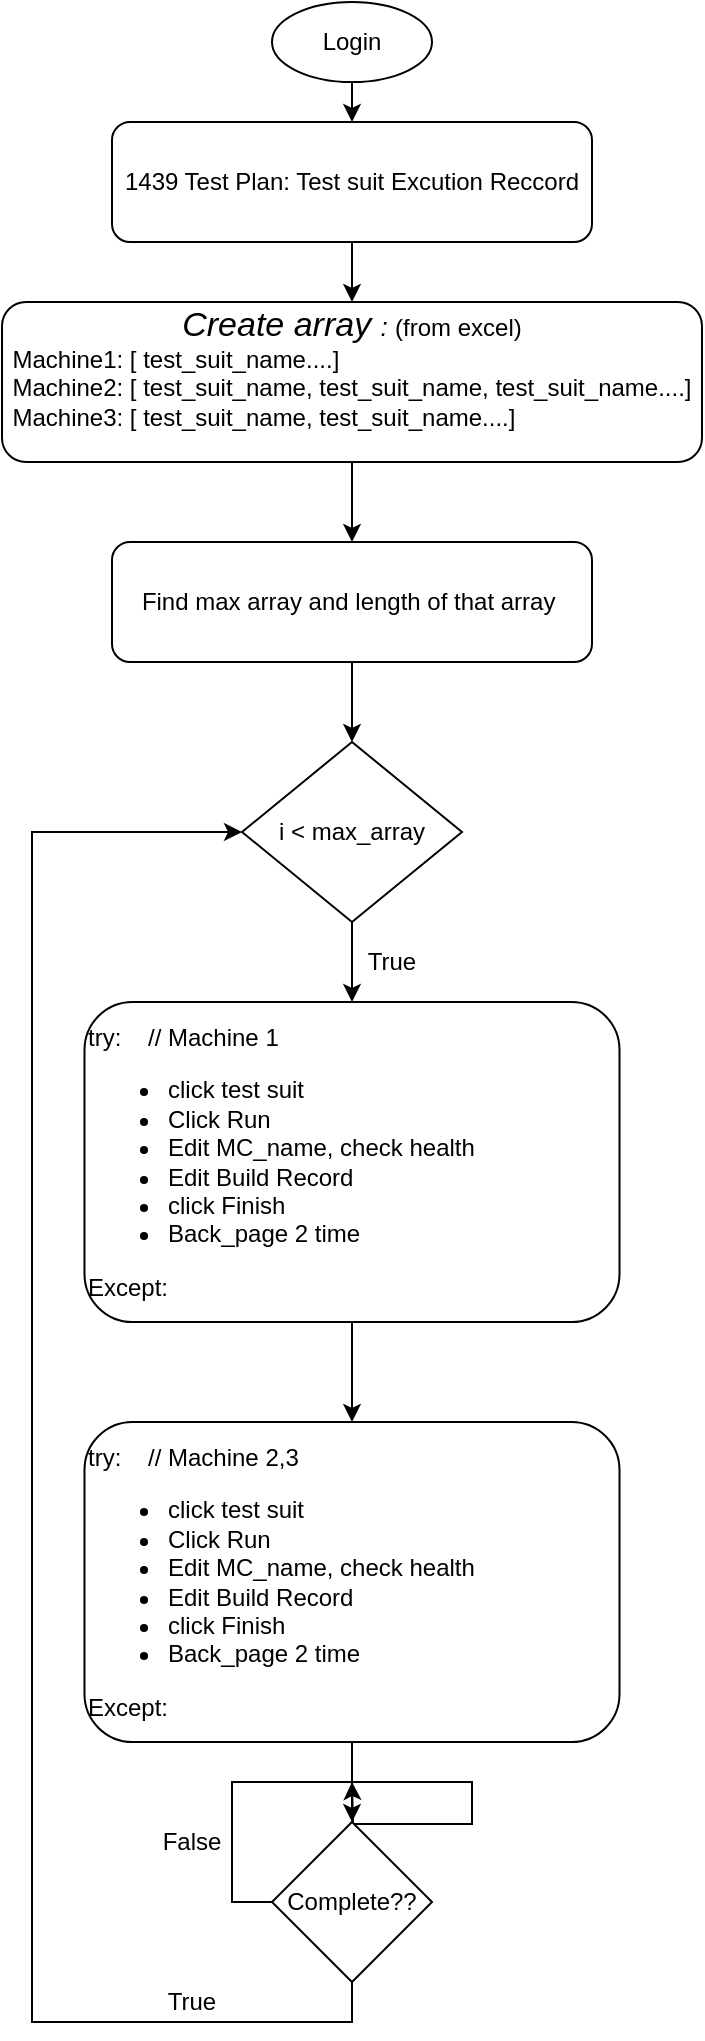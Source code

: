 <mxfile version="13.4.9" type="github">
  <diagram id="7Fbh6fIKc5O3zmgyXtaW" name="Page-1">
    <mxGraphModel dx="1422" dy="762" grid="1" gridSize="10" guides="1" tooltips="1" connect="1" arrows="1" fold="1" page="1" pageScale="1" pageWidth="850" pageHeight="1100" math="0" shadow="0">
      <root>
        <mxCell id="0" />
        <mxCell id="1" parent="0" />
        <mxCell id="Zy0Il-Xh47oTYpSzpsB1-18" style="edgeStyle=orthogonalEdgeStyle;rounded=0;orthogonalLoop=1;jettySize=auto;html=1;exitX=0.5;exitY=1;exitDx=0;exitDy=0;entryX=0.5;entryY=0;entryDx=0;entryDy=0;" edge="1" parent="1" source="Zy0Il-Xh47oTYpSzpsB1-9" target="Zy0Il-Xh47oTYpSzpsB1-10">
          <mxGeometry relative="1" as="geometry" />
        </mxCell>
        <mxCell id="Zy0Il-Xh47oTYpSzpsB1-9" value="&lt;span&gt;i &amp;lt; max_array&lt;/span&gt;" style="rhombus;whiteSpace=wrap;html=1;" vertex="1" parent="1">
          <mxGeometry x="125" y="370" width="110" height="90" as="geometry" />
        </mxCell>
        <mxCell id="Zy0Il-Xh47oTYpSzpsB1-19" style="edgeStyle=orthogonalEdgeStyle;rounded=0;orthogonalLoop=1;jettySize=auto;html=1;exitX=0.5;exitY=1;exitDx=0;exitDy=0;entryX=0.5;entryY=0;entryDx=0;entryDy=0;" edge="1" parent="1" source="Zy0Il-Xh47oTYpSzpsB1-10" target="Zy0Il-Xh47oTYpSzpsB1-11">
          <mxGeometry relative="1" as="geometry" />
        </mxCell>
        <mxCell id="Zy0Il-Xh47oTYpSzpsB1-10" value="try:&amp;nbsp; &amp;nbsp; // Machine 1&lt;br&gt;&lt;ul&gt;&lt;li&gt;click test suit&lt;/li&gt;&lt;li&gt;Click Run&lt;/li&gt;&lt;li&gt;Edit MC_name, check health&lt;/li&gt;&lt;li&gt;Edit Build Record&lt;/li&gt;&lt;li&gt;click Finish&lt;/li&gt;&lt;li&gt;Back_page 2 time&lt;/li&gt;&lt;/ul&gt;Except:&amp;nbsp;" style="rounded=1;whiteSpace=wrap;html=1;align=left;" vertex="1" parent="1">
          <mxGeometry x="46.25" y="500" width="267.5" height="160" as="geometry" />
        </mxCell>
        <mxCell id="Zy0Il-Xh47oTYpSzpsB1-20" style="edgeStyle=orthogonalEdgeStyle;rounded=0;orthogonalLoop=1;jettySize=auto;html=1;exitX=0.5;exitY=1;exitDx=0;exitDy=0;entryX=0.5;entryY=0;entryDx=0;entryDy=0;" edge="1" parent="1" source="Zy0Il-Xh47oTYpSzpsB1-11" target="Zy0Il-Xh47oTYpSzpsB1-13">
          <mxGeometry relative="1" as="geometry" />
        </mxCell>
        <mxCell id="Zy0Il-Xh47oTYpSzpsB1-11" value="try:&amp;nbsp; &amp;nbsp; // Machine 2,3&lt;br&gt;&lt;ul&gt;&lt;li&gt;click test suit&lt;/li&gt;&lt;li&gt;Click Run&lt;/li&gt;&lt;li&gt;Edit MC_name, check health&lt;/li&gt;&lt;li&gt;Edit Build Record&lt;/li&gt;&lt;li&gt;click Finish&lt;/li&gt;&lt;li&gt;Back_page 2 time&lt;/li&gt;&lt;/ul&gt;Except:&amp;nbsp;" style="rounded=1;whiteSpace=wrap;html=1;align=left;" vertex="1" parent="1">
          <mxGeometry x="46.25" y="710" width="267.5" height="160" as="geometry" />
        </mxCell>
        <mxCell id="Zy0Il-Xh47oTYpSzpsB1-24" style="edgeStyle=orthogonalEdgeStyle;rounded=0;orthogonalLoop=1;jettySize=auto;html=1;exitX=0;exitY=0.5;exitDx=0;exitDy=0;" edge="1" parent="1" source="Zy0Il-Xh47oTYpSzpsB1-13">
          <mxGeometry relative="1" as="geometry">
            <mxPoint x="180" y="890" as="targetPoint" />
          </mxGeometry>
        </mxCell>
        <mxCell id="Zy0Il-Xh47oTYpSzpsB1-27" style="edgeStyle=orthogonalEdgeStyle;rounded=0;orthogonalLoop=1;jettySize=auto;html=1;exitX=0.5;exitY=1;exitDx=0;exitDy=0;entryX=0;entryY=0.5;entryDx=0;entryDy=0;" edge="1" parent="1" source="Zy0Il-Xh47oTYpSzpsB1-13" target="Zy0Il-Xh47oTYpSzpsB1-9">
          <mxGeometry relative="1" as="geometry">
            <Array as="points">
              <mxPoint x="180" y="1010" />
              <mxPoint x="20" y="1010" />
              <mxPoint x="20" y="415" />
            </Array>
          </mxGeometry>
        </mxCell>
        <mxCell id="Zy0Il-Xh47oTYpSzpsB1-13" value="Complete??" style="rhombus;whiteSpace=wrap;html=1;" vertex="1" parent="1">
          <mxGeometry x="140" y="910" width="80" height="80" as="geometry" />
        </mxCell>
        <mxCell id="Zy0Il-Xh47oTYpSzpsB1-22" value="False" style="text;html=1;strokeColor=none;fillColor=none;align=center;verticalAlign=middle;whiteSpace=wrap;rounded=0;" vertex="1" parent="1">
          <mxGeometry x="80" y="910" width="40" height="20" as="geometry" />
        </mxCell>
        <mxCell id="Zy0Il-Xh47oTYpSzpsB1-26" value="True" style="text;html=1;strokeColor=none;fillColor=none;align=center;verticalAlign=middle;whiteSpace=wrap;rounded=0;" vertex="1" parent="1">
          <mxGeometry x="80" y="990" width="40" height="20" as="geometry" />
        </mxCell>
        <mxCell id="Zy0Il-Xh47oTYpSzpsB1-35" style="edgeStyle=orthogonalEdgeStyle;rounded=0;orthogonalLoop=1;jettySize=auto;html=1;exitX=0.5;exitY=1;exitDx=0;exitDy=0;entryX=0.5;entryY=0;entryDx=0;entryDy=0;" edge="1" parent="1" source="Zy0Il-Xh47oTYpSzpsB1-28" target="Zy0Il-Xh47oTYpSzpsB1-9">
          <mxGeometry relative="1" as="geometry" />
        </mxCell>
        <mxCell id="Zy0Il-Xh47oTYpSzpsB1-28" value="&lt;span&gt;Find max array and length of that array&amp;nbsp;&lt;/span&gt;" style="rounded=1;whiteSpace=wrap;html=1;" vertex="1" parent="1">
          <mxGeometry x="60" y="270" width="240" height="60" as="geometry" />
        </mxCell>
        <mxCell id="Zy0Il-Xh47oTYpSzpsB1-33" style="edgeStyle=orthogonalEdgeStyle;rounded=0;orthogonalLoop=1;jettySize=auto;html=1;exitX=0.5;exitY=1;exitDx=0;exitDy=0;entryX=0.5;entryY=0;entryDx=0;entryDy=0;" edge="1" parent="1" source="Zy0Il-Xh47oTYpSzpsB1-29" target="Zy0Il-Xh47oTYpSzpsB1-30">
          <mxGeometry relative="1" as="geometry" />
        </mxCell>
        <mxCell id="Zy0Il-Xh47oTYpSzpsB1-29" value="&lt;span&gt;1439 Test Plan: Test suit Excution Reccord&lt;/span&gt;" style="rounded=1;whiteSpace=wrap;html=1;" vertex="1" parent="1">
          <mxGeometry x="60" y="60" width="240" height="60" as="geometry" />
        </mxCell>
        <mxCell id="Zy0Il-Xh47oTYpSzpsB1-34" style="edgeStyle=orthogonalEdgeStyle;rounded=0;orthogonalLoop=1;jettySize=auto;html=1;exitX=0.5;exitY=1;exitDx=0;exitDy=0;entryX=0.5;entryY=0;entryDx=0;entryDy=0;" edge="1" parent="1" source="Zy0Il-Xh47oTYpSzpsB1-30" target="Zy0Il-Xh47oTYpSzpsB1-28">
          <mxGeometry relative="1" as="geometry" />
        </mxCell>
        <mxCell id="Zy0Il-Xh47oTYpSzpsB1-30" value="&lt;i&gt;&lt;font style=&quot;font-size: 17px&quot;&gt;Create array&amp;nbsp;&lt;/font&gt;&lt;span style=&quot;font-size: 13px&quot;&gt;:&amp;nbsp;&lt;/span&gt;&lt;/i&gt;&lt;span&gt;(from excel)&lt;/span&gt;&lt;br&gt;&lt;div style=&quot;text-align: left&quot;&gt;&lt;font style=&quot;font-size: 12px&quot;&gt;Machine1: [ test_suit_name....]&lt;/font&gt;&lt;/div&gt;&lt;div style=&quot;text-align: left&quot;&gt;Machine2: [ test_suit_name, test_suit_name, test_suit_name....]&lt;/div&gt;&lt;div style=&quot;text-align: left&quot;&gt;Machine3: [ test_suit_name, test_suit_name....]&lt;/div&gt;&lt;span&gt;&amp;nbsp;&lt;/span&gt;" style="rounded=1;whiteSpace=wrap;html=1;" vertex="1" parent="1">
          <mxGeometry x="5" y="150" width="350" height="80" as="geometry" />
        </mxCell>
        <mxCell id="Zy0Il-Xh47oTYpSzpsB1-32" style="edgeStyle=orthogonalEdgeStyle;rounded=0;orthogonalLoop=1;jettySize=auto;html=1;exitX=0.5;exitY=1;exitDx=0;exitDy=0;entryX=0.5;entryY=0;entryDx=0;entryDy=0;" edge="1" parent="1" source="Zy0Il-Xh47oTYpSzpsB1-31" target="Zy0Il-Xh47oTYpSzpsB1-29">
          <mxGeometry relative="1" as="geometry" />
        </mxCell>
        <mxCell id="Zy0Il-Xh47oTYpSzpsB1-31" value="&lt;span&gt;Login&lt;/span&gt;" style="ellipse;whiteSpace=wrap;html=1;" vertex="1" parent="1">
          <mxGeometry x="140" width="80" height="40" as="geometry" />
        </mxCell>
        <mxCell id="Zy0Il-Xh47oTYpSzpsB1-36" value="True" style="text;html=1;strokeColor=none;fillColor=none;align=center;verticalAlign=middle;whiteSpace=wrap;rounded=0;" vertex="1" parent="1">
          <mxGeometry x="180" y="470" width="40" height="20" as="geometry" />
        </mxCell>
      </root>
    </mxGraphModel>
  </diagram>
</mxfile>
